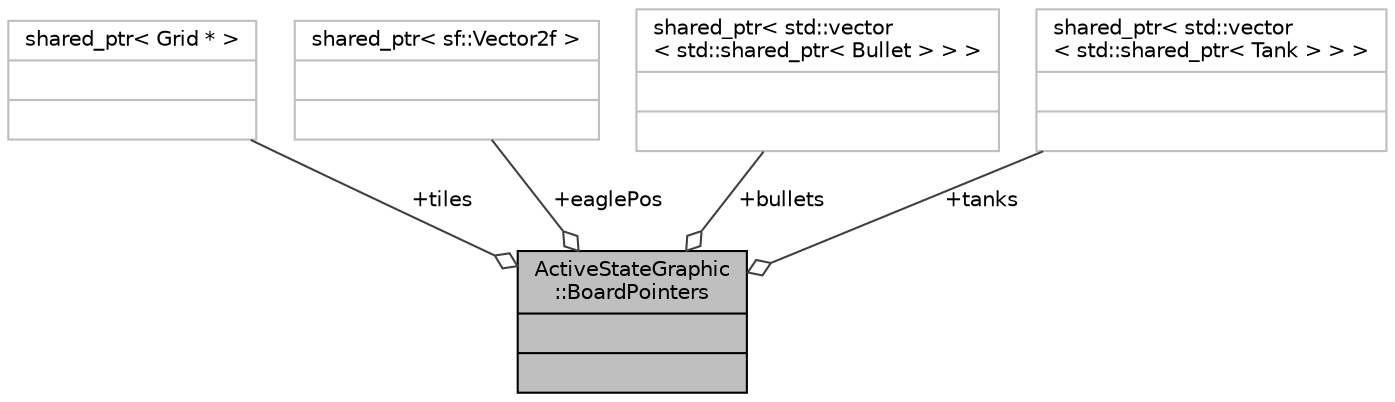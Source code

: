 digraph "ActiveStateGraphic::BoardPointers"
{
 // INTERACTIVE_SVG=YES
 // LATEX_PDF_SIZE
  bgcolor="transparent";
  edge [fontname="Helvetica",fontsize="10",labelfontname="Helvetica",labelfontsize="10"];
  node [fontname="Helvetica",fontsize="10",shape=record];
  Node1 [label="{ActiveStateGraphic\l::BoardPointers\n||}",height=0.2,width=0.4,color="black", fillcolor="grey75", style="filled", fontcolor="black",tooltip="Stores given board object pointers."];
  Node2 -> Node1 [color="grey25",fontsize="10",style="solid",label=" +tiles" ,arrowhead="odiamond",fontname="Helvetica"];
  Node2 [label="{shared_ptr\< Grid * \>\n||}",height=0.2,width=0.4,color="grey75",tooltip=" "];
  Node3 -> Node1 [color="grey25",fontsize="10",style="solid",label=" +eaglePos" ,arrowhead="odiamond",fontname="Helvetica"];
  Node3 [label="{shared_ptr\< sf::Vector2f \>\n||}",height=0.2,width=0.4,color="grey75",tooltip=" "];
  Node4 -> Node1 [color="grey25",fontsize="10",style="solid",label=" +bullets" ,arrowhead="odiamond",fontname="Helvetica"];
  Node4 [label="{shared_ptr\< std::vector\l\< std::shared_ptr\< Bullet \> \> \>\n||}",height=0.2,width=0.4,color="grey75",tooltip=" "];
  Node5 -> Node1 [color="grey25",fontsize="10",style="solid",label=" +tanks" ,arrowhead="odiamond",fontname="Helvetica"];
  Node5 [label="{shared_ptr\< std::vector\l\< std::shared_ptr\< Tank \> \> \>\n||}",height=0.2,width=0.4,color="grey75",tooltip=" "];
}
